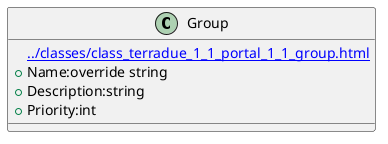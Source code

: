 @startuml
class Group {
[[../classes/class_terradue_1_1_portal_1_1_group.html]]
 +Name:override string
 +Description:string
 +Priority:int
}
@enduml

